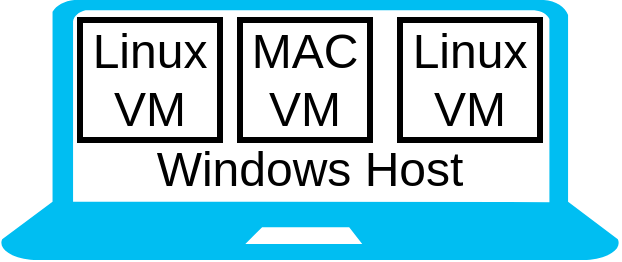 <mxfile version="16.5.1" type="device"><diagram id="5j884lxDMfFlXlsfgPYd" name="Page-1"><mxGraphModel dx="1102" dy="865" grid="1" gridSize="10" guides="1" tooltips="1" connect="1" arrows="1" fold="1" page="1" pageScale="1" pageWidth="850" pageHeight="1100" math="0" shadow="0"><root><mxCell id="0"/><mxCell id="1" parent="0"/><mxCell id="Vl2vJm8E-_802Rq5v7CF-1" value="" style="verticalLabelPosition=bottom;html=1;verticalAlign=top;align=center;strokeColor=none;fillColor=#00BEF2;shape=mxgraph.azure.laptop;pointerEvents=1;" vertex="1" parent="1"><mxGeometry x="80" y="40" width="310" height="130" as="geometry"/></mxCell><mxCell id="Vl2vJm8E-_802Rq5v7CF-2" value="Windows Host" style="text;html=1;strokeColor=none;fillColor=none;align=center;verticalAlign=middle;whiteSpace=wrap;rounded=0;fontSize=24;" vertex="1" parent="1"><mxGeometry x="140" y="110" width="190" height="30" as="geometry"/></mxCell><mxCell id="Vl2vJm8E-_802Rq5v7CF-6" value="Linux&lt;br style=&quot;font-size: 24px;&quot;&gt;VM" style="text;html=1;strokeColor=default;fillColor=none;align=center;verticalAlign=middle;whiteSpace=wrap;rounded=0;fontSize=24;strokeWidth=3;" vertex="1" parent="1"><mxGeometry x="120" y="50" width="70" height="60" as="geometry"/></mxCell><mxCell id="Vl2vJm8E-_802Rq5v7CF-10" value="MAC&lt;br style=&quot;font-size: 24px;&quot;&gt;VM" style="text;html=1;strokeColor=default;fillColor=none;align=center;verticalAlign=middle;whiteSpace=wrap;rounded=0;fontSize=24;strokeWidth=3;" vertex="1" parent="1"><mxGeometry x="200" y="50" width="65" height="60" as="geometry"/></mxCell><mxCell id="Vl2vJm8E-_802Rq5v7CF-11" value="Linux&lt;br style=&quot;font-size: 24px&quot;&gt;VM" style="text;html=1;strokeColor=default;fillColor=none;align=center;verticalAlign=middle;whiteSpace=wrap;rounded=0;fontSize=24;strokeWidth=3;" vertex="1" parent="1"><mxGeometry x="280" y="50" width="70" height="60" as="geometry"/></mxCell></root></mxGraphModel></diagram></mxfile>